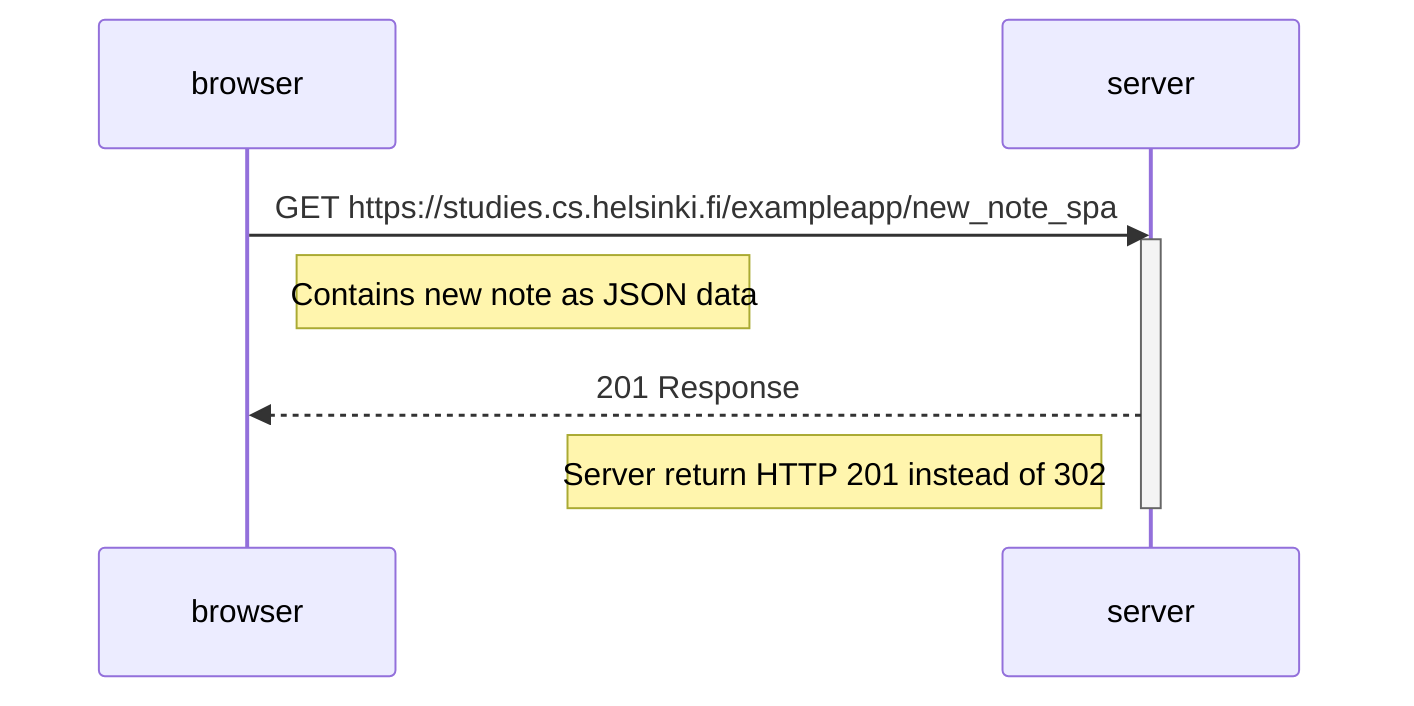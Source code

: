 sequenceDiagram
    participant browser
    participant server

browser->>server: GET https://studies.cs.helsinki.fi/exampleapp/new_note_spa
activate server
Note right of browser: Contains new note as JSON data
server-->>browser: 201 Response
Note left of server: Server return HTTP 201 instead of 302
deactivate server